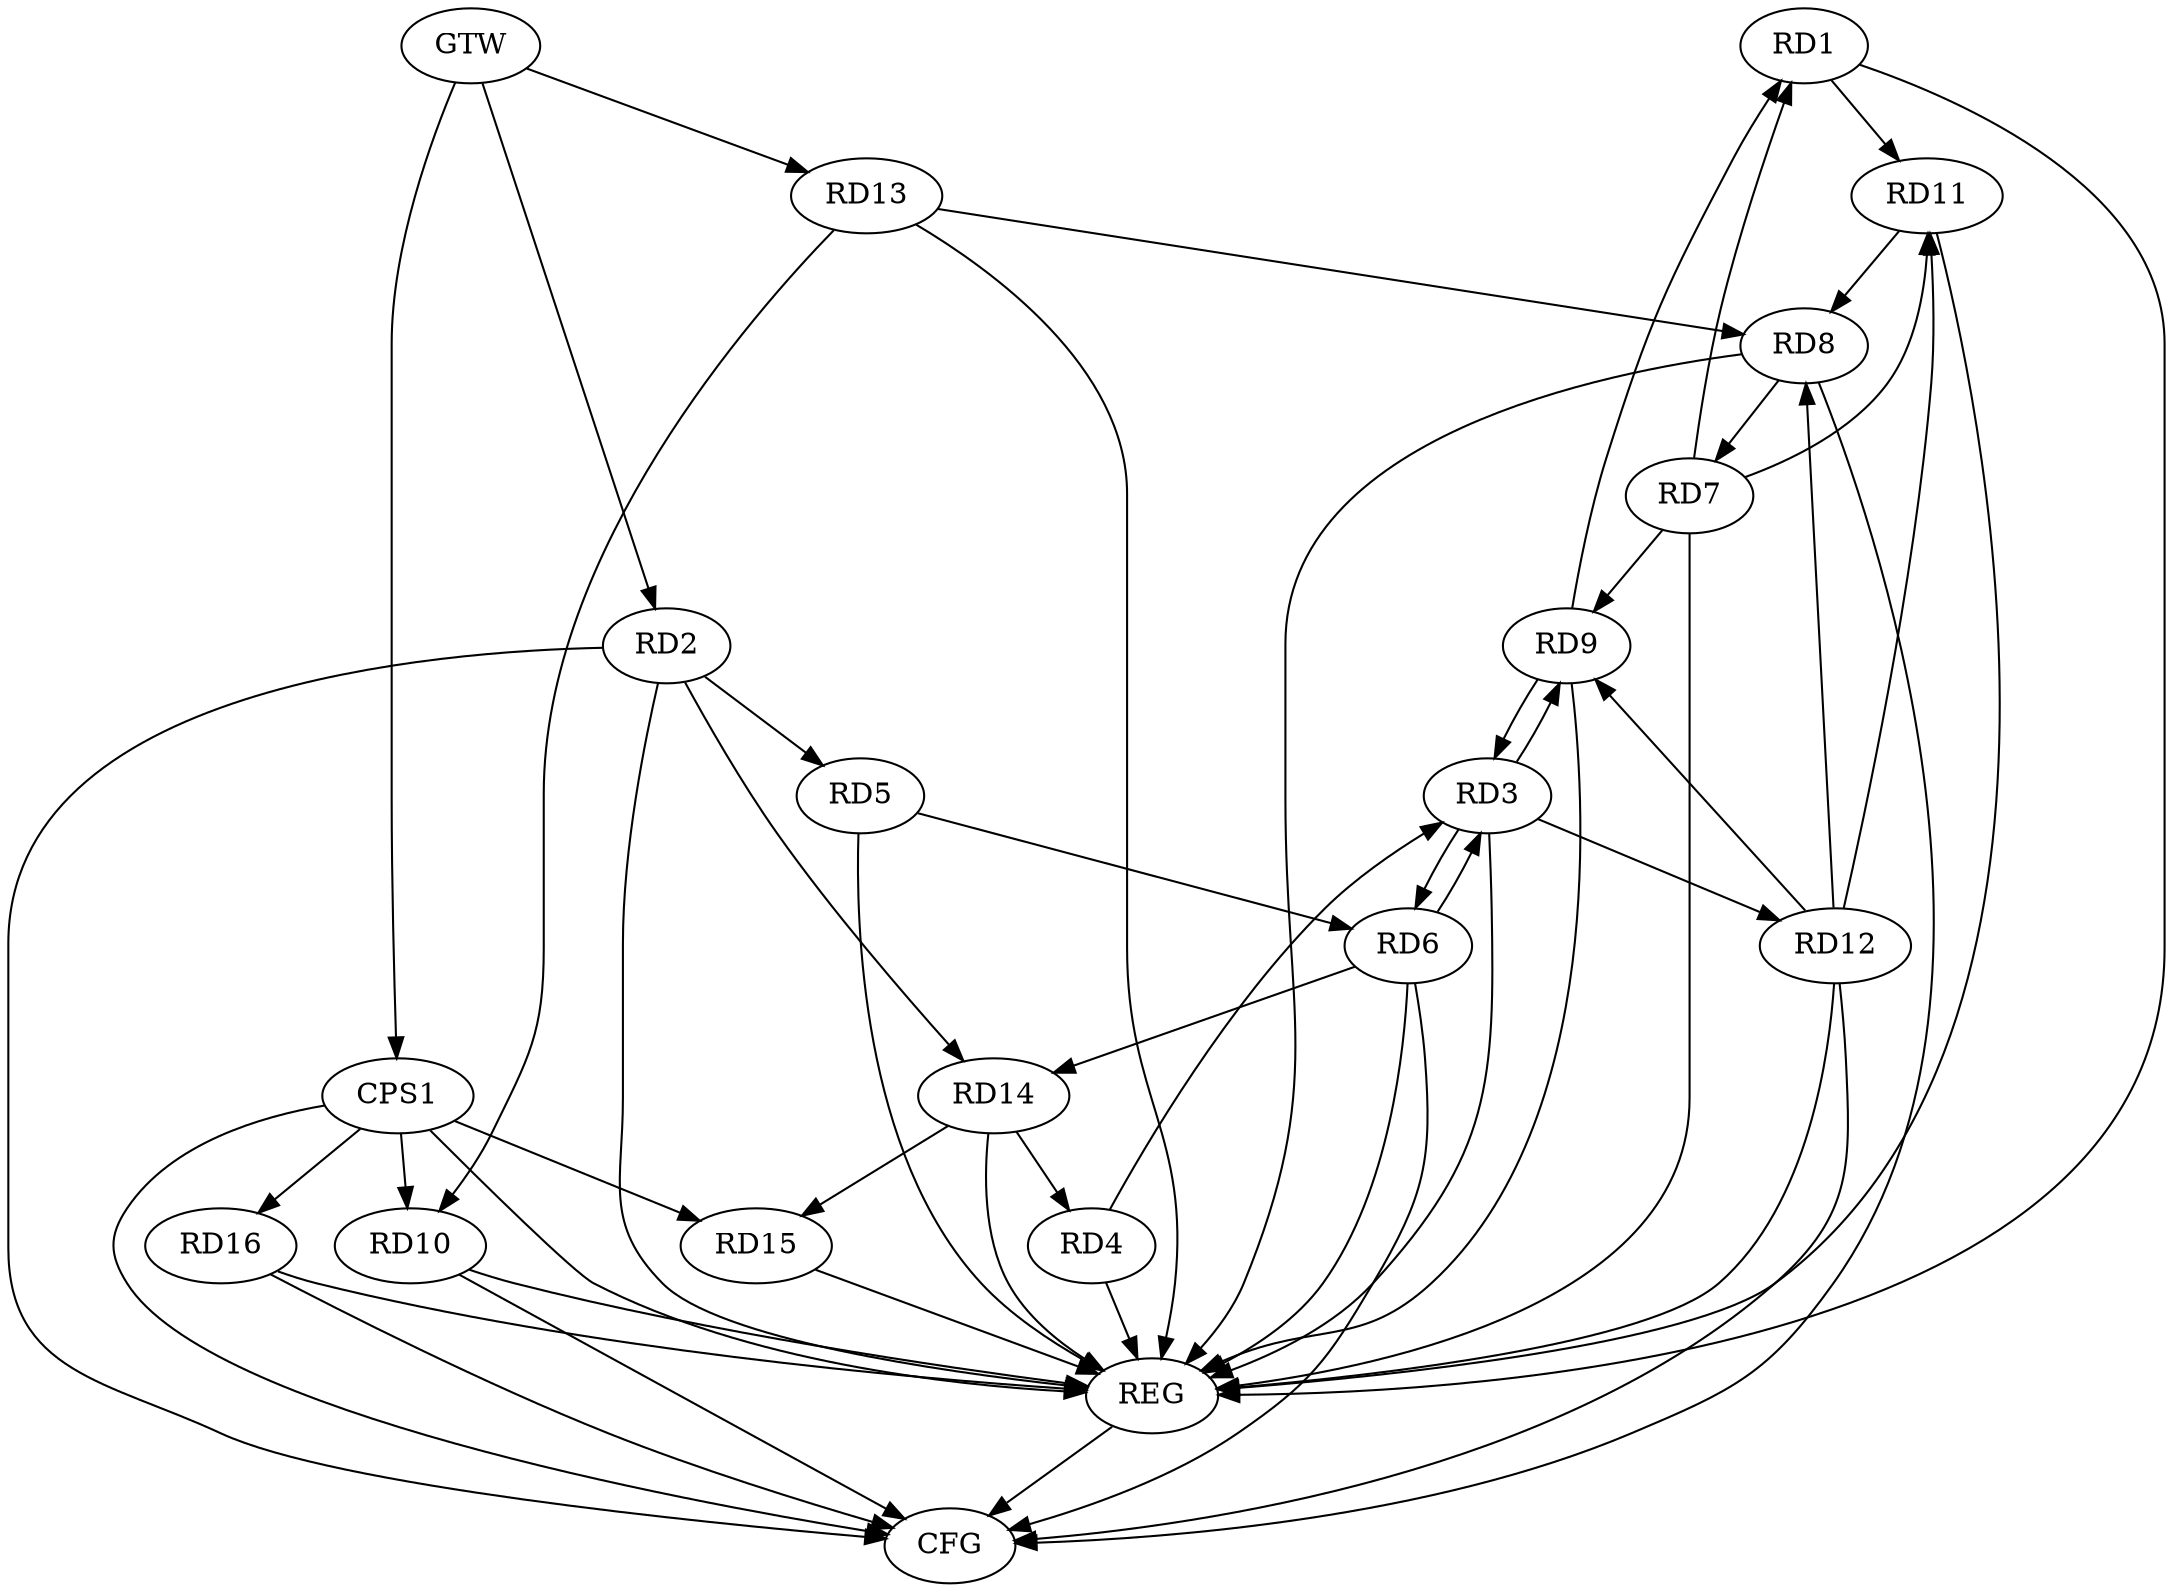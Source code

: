 strict digraph G {
  RD1 [ label="RD1" ];
  RD2 [ label="RD2" ];
  RD3 [ label="RD3" ];
  RD4 [ label="RD4" ];
  RD5 [ label="RD5" ];
  RD6 [ label="RD6" ];
  RD7 [ label="RD7" ];
  RD8 [ label="RD8" ];
  RD9 [ label="RD9" ];
  RD10 [ label="RD10" ];
  RD11 [ label="RD11" ];
  RD12 [ label="RD12" ];
  RD13 [ label="RD13" ];
  RD14 [ label="RD14" ];
  RD15 [ label="RD15" ];
  RD16 [ label="RD16" ];
  CPS1 [ label="CPS1" ];
  GTW [ label="GTW" ];
  REG [ label="REG" ];
  CFG [ label="CFG" ];
  RD7 -> RD1;
  RD9 -> RD1;
  RD1 -> RD11;
  RD2 -> RD5;
  RD2 -> RD14;
  RD4 -> RD3;
  RD3 -> RD6;
  RD6 -> RD3;
  RD3 -> RD9;
  RD9 -> RD3;
  RD3 -> RD12;
  RD14 -> RD4;
  RD5 -> RD6;
  RD6 -> RD14;
  RD8 -> RD7;
  RD7 -> RD9;
  RD7 -> RD11;
  RD11 -> RD8;
  RD12 -> RD8;
  RD13 -> RD8;
  RD12 -> RD9;
  RD13 -> RD10;
  RD12 -> RD11;
  RD14 -> RD15;
  CPS1 -> RD10;
  CPS1 -> RD15;
  CPS1 -> RD16;
  GTW -> RD2;
  GTW -> RD13;
  GTW -> CPS1;
  RD1 -> REG;
  RD2 -> REG;
  RD3 -> REG;
  RD4 -> REG;
  RD5 -> REG;
  RD6 -> REG;
  RD7 -> REG;
  RD8 -> REG;
  RD9 -> REG;
  RD10 -> REG;
  RD11 -> REG;
  RD12 -> REG;
  RD13 -> REG;
  RD14 -> REG;
  RD15 -> REG;
  RD16 -> REG;
  CPS1 -> REG;
  RD10 -> CFG;
  RD8 -> CFG;
  CPS1 -> CFG;
  RD12 -> CFG;
  RD16 -> CFG;
  RD6 -> CFG;
  RD2 -> CFG;
  REG -> CFG;
}
